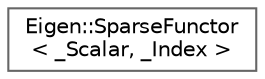 digraph "类继承关系图"
{
 // LATEX_PDF_SIZE
  bgcolor="transparent";
  edge [fontname=Helvetica,fontsize=10,labelfontname=Helvetica,labelfontsize=10];
  node [fontname=Helvetica,fontsize=10,shape=box,height=0.2,width=0.4];
  rankdir="LR";
  Node0 [id="Node000000",label="Eigen::SparseFunctor\l\< _Scalar, _Index \>",height=0.2,width=0.4,color="grey40", fillcolor="white", style="filled",URL="$struct_eigen_1_1_sparse_functor.html",tooltip=" "];
}
